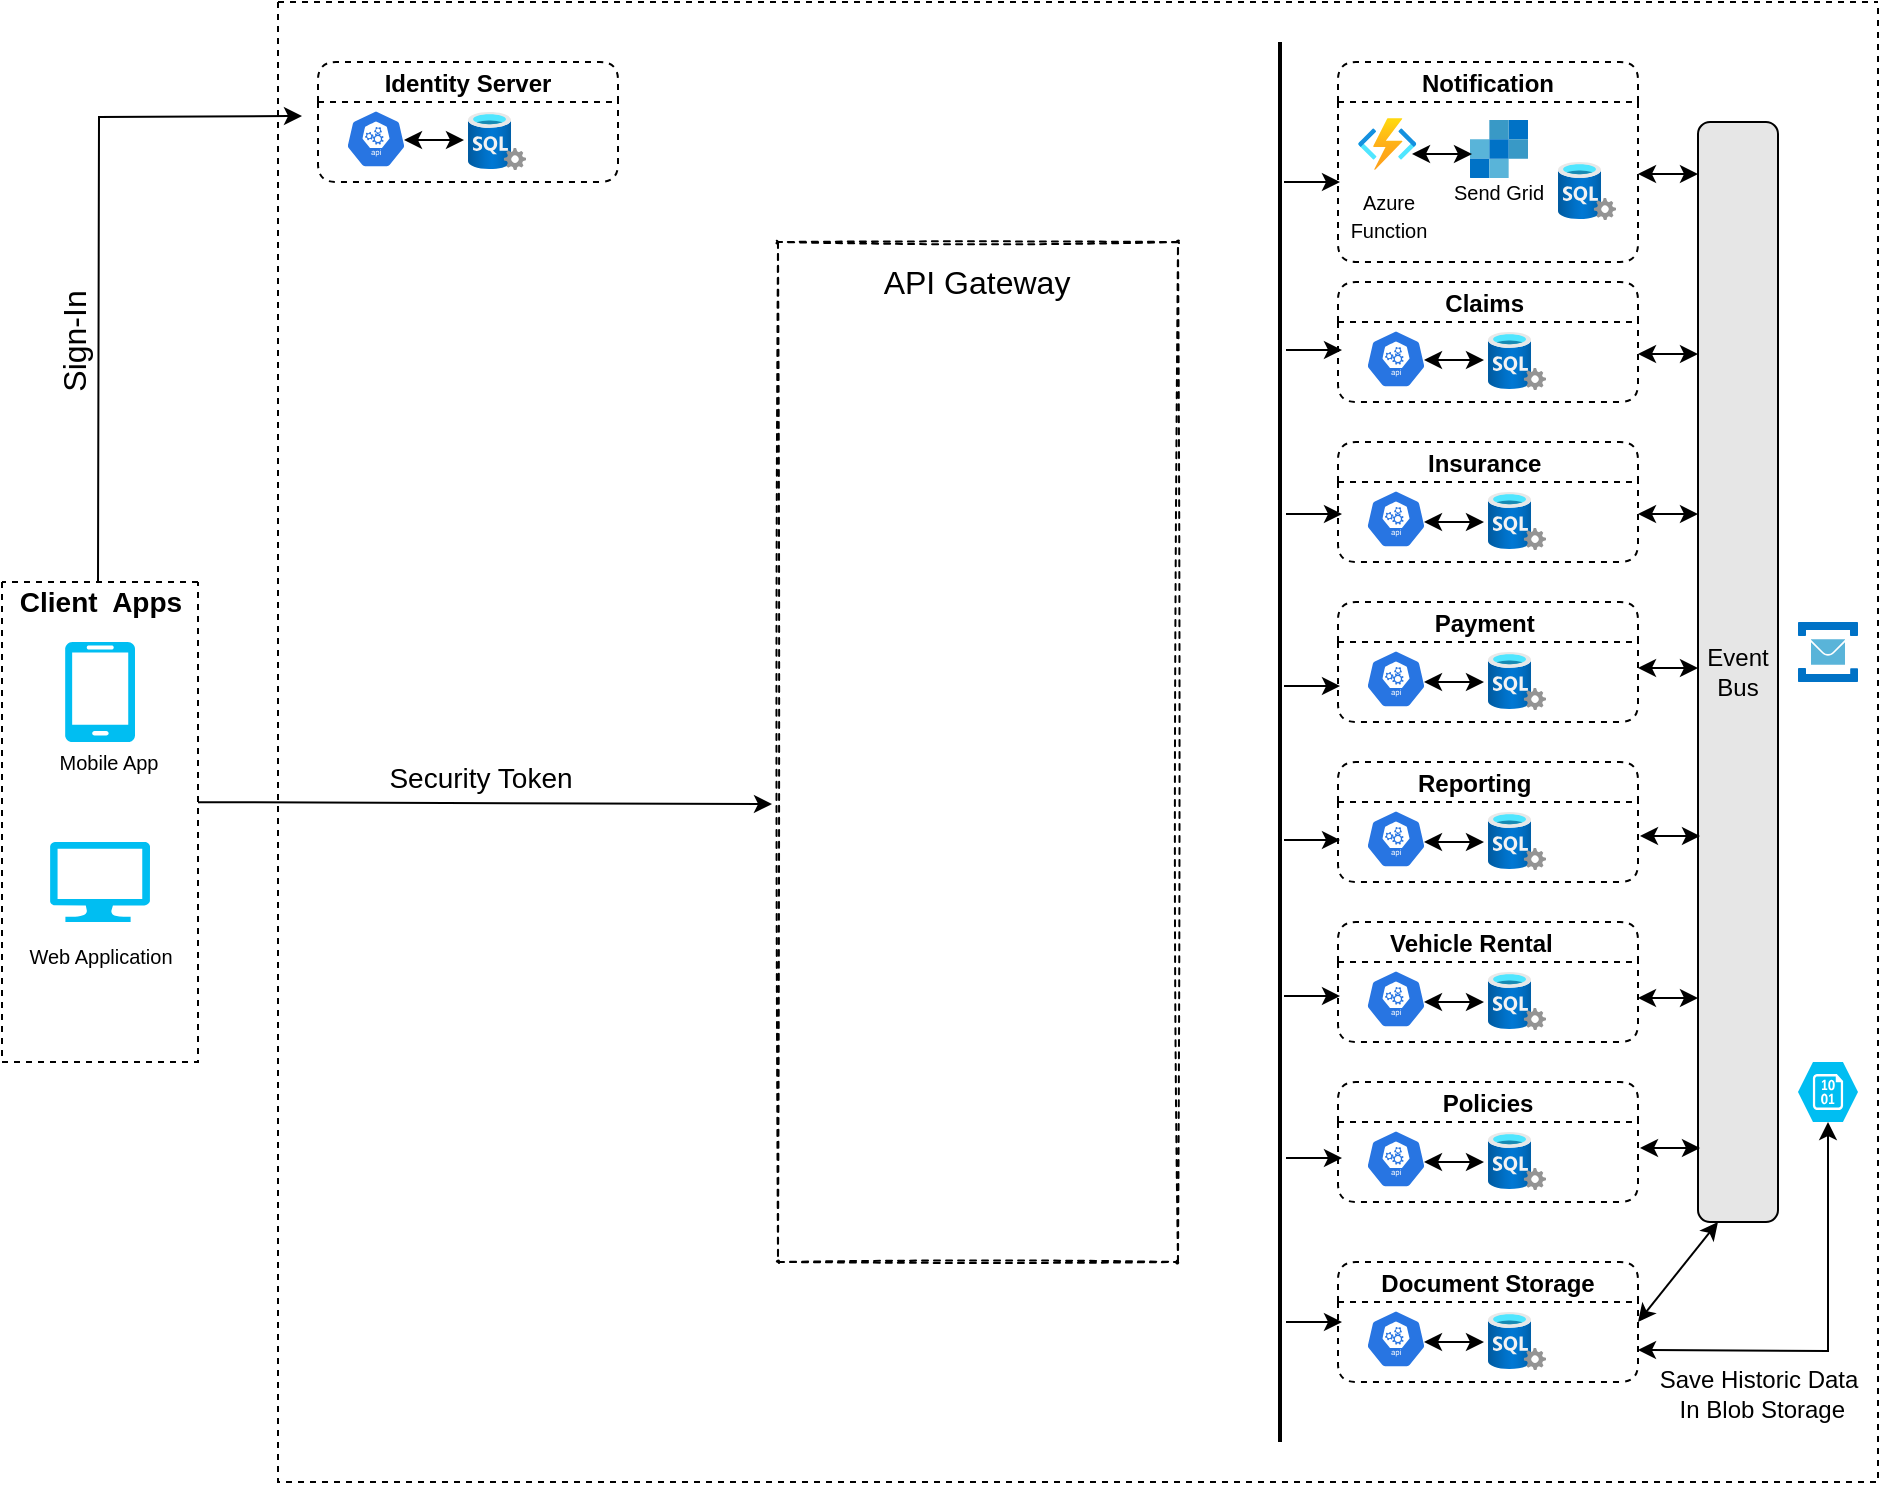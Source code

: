 <mxfile version="17.1.2" type="github">
  <diagram id="NDC4bo6qUV1IFUfRolQ6" name="Page-1">
    <mxGraphModel dx="1468" dy="796" grid="1" gridSize="10" guides="1" tooltips="1" connect="1" arrows="1" fold="1" page="1" pageScale="1" pageWidth="1169" pageHeight="827" math="0" shadow="0">
      <root>
        <mxCell id="0" />
        <mxCell id="1" parent="0" />
        <mxCell id="61lrkyeknkYS6H5JSlJV-2" value="Event Bus" style="rounded=1;whiteSpace=wrap;html=1;direction=north;fillColor=#E6E6E6;labelPosition=center;verticalLabelPosition=middle;align=center;verticalAlign=middle;flipH=0;flipV=0;" vertex="1" parent="1">
          <mxGeometry x="1060" y="70" width="40" height="550" as="geometry" />
        </mxCell>
        <mxCell id="61lrkyeknkYS6H5JSlJV-5" value="Claims " style="swimlane;startSize=20;glass=0;swimlaneLine=1;dashed=1;strokeWidth=1;swimlaneFillColor=none;rounded=1;shadow=0;sketch=0;swimlaneHead=1;horizontal=1;noLabel=0;collapsible=0;" vertex="1" parent="1">
          <mxGeometry x="880" y="150" width="150" height="60" as="geometry">
            <mxRectangle x="140" y="55" width="50" height="40" as="alternateBounds" />
          </mxGeometry>
        </mxCell>
        <mxCell id="61lrkyeknkYS6H5JSlJV-6" value="" style="sketch=0;html=1;dashed=0;whitespace=wrap;fillColor=#2875E2;strokeColor=#ffffff;points=[[0.005,0.63,0],[0.1,0.2,0],[0.9,0.2,0],[0.5,0,0],[0.995,0.63,0],[0.72,0.99,0],[0.5,1,0],[0.28,0.99,0]];shape=mxgraph.kubernetes.icon;prIcon=api" vertex="1" parent="61lrkyeknkYS6H5JSlJV-5">
          <mxGeometry x="4" y="24" width="50" height="29" as="geometry" />
        </mxCell>
        <mxCell id="61lrkyeknkYS6H5JSlJV-7" value="" style="aspect=fixed;html=1;points=[];align=center;image;fontSize=12;image=img/lib/azure2/databases/SQL_Server.svg;" vertex="1" parent="61lrkyeknkYS6H5JSlJV-5">
          <mxGeometry x="75" y="25" width="29" height="29" as="geometry" />
        </mxCell>
        <mxCell id="61lrkyeknkYS6H5JSlJV-8" value="" style="endArrow=classic;startArrow=classic;html=1;rounded=0;" edge="1" parent="61lrkyeknkYS6H5JSlJV-5">
          <mxGeometry width="50" height="50" relative="1" as="geometry">
            <mxPoint x="43" y="39" as="sourcePoint" />
            <mxPoint x="73" y="39" as="targetPoint" />
          </mxGeometry>
        </mxCell>
        <mxCell id="61lrkyeknkYS6H5JSlJV-9" value="" style="endArrow=classic;startArrow=classic;html=1;rounded=0;" edge="1" parent="1">
          <mxGeometry width="50" height="50" relative="1" as="geometry">
            <mxPoint x="1030" y="186" as="sourcePoint" />
            <mxPoint x="1060" y="186" as="targetPoint" />
          </mxGeometry>
        </mxCell>
        <mxCell id="61lrkyeknkYS6H5JSlJV-12" value="Insurance " style="swimlane;startSize=20;glass=0;swimlaneLine=1;dashed=1;strokeWidth=1;swimlaneFillColor=none;rounded=1;shadow=0;sketch=0;swimlaneHead=1;horizontal=1;noLabel=0;collapsible=0;" vertex="1" parent="1">
          <mxGeometry x="880" y="230" width="150" height="60" as="geometry">
            <mxRectangle x="140" y="55" width="50" height="40" as="alternateBounds" />
          </mxGeometry>
        </mxCell>
        <mxCell id="61lrkyeknkYS6H5JSlJV-13" value="" style="sketch=0;html=1;dashed=0;whitespace=wrap;fillColor=#2875E2;strokeColor=#ffffff;points=[[0.005,0.63,0],[0.1,0.2,0],[0.9,0.2,0],[0.5,0,0],[0.995,0.63,0],[0.72,0.99,0],[0.5,1,0],[0.28,0.99,0]];shape=mxgraph.kubernetes.icon;prIcon=api" vertex="1" parent="61lrkyeknkYS6H5JSlJV-12">
          <mxGeometry x="4" y="24" width="50" height="29" as="geometry" />
        </mxCell>
        <mxCell id="61lrkyeknkYS6H5JSlJV-14" value="" style="aspect=fixed;html=1;points=[];align=center;image;fontSize=12;image=img/lib/azure2/databases/SQL_Server.svg;" vertex="1" parent="61lrkyeknkYS6H5JSlJV-12">
          <mxGeometry x="75" y="25" width="29" height="29" as="geometry" />
        </mxCell>
        <mxCell id="61lrkyeknkYS6H5JSlJV-15" value="" style="endArrow=classic;startArrow=classic;html=1;rounded=0;" edge="1" parent="61lrkyeknkYS6H5JSlJV-12">
          <mxGeometry width="50" height="50" relative="1" as="geometry">
            <mxPoint x="43" y="40" as="sourcePoint" />
            <mxPoint x="73" y="40" as="targetPoint" />
          </mxGeometry>
        </mxCell>
        <mxCell id="61lrkyeknkYS6H5JSlJV-16" value="Payment " style="swimlane;startSize=20;glass=0;swimlaneLine=1;dashed=1;strokeWidth=1;swimlaneFillColor=none;rounded=1;shadow=0;sketch=0;swimlaneHead=1;horizontal=1;noLabel=0;collapsible=0;" vertex="1" parent="1">
          <mxGeometry x="880" y="310" width="150" height="60" as="geometry">
            <mxRectangle x="140" y="55" width="50" height="40" as="alternateBounds" />
          </mxGeometry>
        </mxCell>
        <mxCell id="61lrkyeknkYS6H5JSlJV-17" value="" style="sketch=0;html=1;dashed=0;whitespace=wrap;fillColor=#2875E2;strokeColor=#ffffff;points=[[0.005,0.63,0],[0.1,0.2,0],[0.9,0.2,0],[0.5,0,0],[0.995,0.63,0],[0.72,0.99,0],[0.5,1,0],[0.28,0.99,0]];shape=mxgraph.kubernetes.icon;prIcon=api" vertex="1" parent="61lrkyeknkYS6H5JSlJV-16">
          <mxGeometry x="4" y="24" width="50" height="29" as="geometry" />
        </mxCell>
        <mxCell id="61lrkyeknkYS6H5JSlJV-18" value="" style="aspect=fixed;html=1;points=[];align=center;image;fontSize=12;image=img/lib/azure2/databases/SQL_Server.svg;" vertex="1" parent="61lrkyeknkYS6H5JSlJV-16">
          <mxGeometry x="75" y="25" width="29" height="29" as="geometry" />
        </mxCell>
        <mxCell id="61lrkyeknkYS6H5JSlJV-19" value="" style="endArrow=classic;startArrow=classic;html=1;rounded=0;" edge="1" parent="61lrkyeknkYS6H5JSlJV-16">
          <mxGeometry width="50" height="50" relative="1" as="geometry">
            <mxPoint x="43" y="40" as="sourcePoint" />
            <mxPoint x="73" y="40" as="targetPoint" />
          </mxGeometry>
        </mxCell>
        <mxCell id="61lrkyeknkYS6H5JSlJV-20" value="Reporting    " style="swimlane;startSize=20;glass=0;swimlaneLine=1;dashed=1;strokeWidth=1;swimlaneFillColor=none;rounded=1;shadow=0;sketch=0;swimlaneHead=1;horizontal=1;noLabel=0;collapsible=0;" vertex="1" parent="1">
          <mxGeometry x="880" y="390" width="150" height="60" as="geometry">
            <mxRectangle x="140" y="55" width="50" height="40" as="alternateBounds" />
          </mxGeometry>
        </mxCell>
        <mxCell id="61lrkyeknkYS6H5JSlJV-21" value="" style="sketch=0;html=1;dashed=0;whitespace=wrap;fillColor=#2875E2;strokeColor=#ffffff;points=[[0.005,0.63,0],[0.1,0.2,0],[0.9,0.2,0],[0.5,0,0],[0.995,0.63,0],[0.72,0.99,0],[0.5,1,0],[0.28,0.99,0]];shape=mxgraph.kubernetes.icon;prIcon=api" vertex="1" parent="61lrkyeknkYS6H5JSlJV-20">
          <mxGeometry x="4" y="24" width="50" height="29" as="geometry" />
        </mxCell>
        <mxCell id="61lrkyeknkYS6H5JSlJV-22" value="" style="aspect=fixed;html=1;points=[];align=center;image;fontSize=12;image=img/lib/azure2/databases/SQL_Server.svg;" vertex="1" parent="61lrkyeknkYS6H5JSlJV-20">
          <mxGeometry x="75" y="25" width="29" height="29" as="geometry" />
        </mxCell>
        <mxCell id="61lrkyeknkYS6H5JSlJV-23" value="" style="endArrow=classic;startArrow=classic;html=1;rounded=0;" edge="1" parent="61lrkyeknkYS6H5JSlJV-20">
          <mxGeometry width="50" height="50" relative="1" as="geometry">
            <mxPoint x="43" y="40" as="sourcePoint" />
            <mxPoint x="73" y="40" as="targetPoint" />
          </mxGeometry>
        </mxCell>
        <mxCell id="61lrkyeknkYS6H5JSlJV-24" value="Vehicle Rental     " style="swimlane;startSize=20;glass=0;swimlaneLine=1;dashed=1;strokeWidth=1;swimlaneFillColor=none;rounded=1;shadow=0;sketch=0;swimlaneHead=1;horizontal=1;noLabel=0;collapsible=0;" vertex="1" parent="1">
          <mxGeometry x="880" y="470" width="150" height="60" as="geometry">
            <mxRectangle x="140" y="55" width="50" height="40" as="alternateBounds" />
          </mxGeometry>
        </mxCell>
        <mxCell id="61lrkyeknkYS6H5JSlJV-25" value="" style="sketch=0;html=1;dashed=0;whitespace=wrap;fillColor=#2875E2;strokeColor=#ffffff;points=[[0.005,0.63,0],[0.1,0.2,0],[0.9,0.2,0],[0.5,0,0],[0.995,0.63,0],[0.72,0.99,0],[0.5,1,0],[0.28,0.99,0]];shape=mxgraph.kubernetes.icon;prIcon=api" vertex="1" parent="61lrkyeknkYS6H5JSlJV-24">
          <mxGeometry x="4" y="24" width="50" height="29" as="geometry" />
        </mxCell>
        <mxCell id="61lrkyeknkYS6H5JSlJV-26" value="" style="aspect=fixed;html=1;points=[];align=center;image;fontSize=12;image=img/lib/azure2/databases/SQL_Server.svg;" vertex="1" parent="61lrkyeknkYS6H5JSlJV-24">
          <mxGeometry x="75" y="25" width="29" height="29" as="geometry" />
        </mxCell>
        <mxCell id="61lrkyeknkYS6H5JSlJV-27" value="" style="endArrow=classic;startArrow=classic;html=1;rounded=0;" edge="1" parent="61lrkyeknkYS6H5JSlJV-24">
          <mxGeometry width="50" height="50" relative="1" as="geometry">
            <mxPoint x="43" y="40" as="sourcePoint" />
            <mxPoint x="73" y="40" as="targetPoint" />
          </mxGeometry>
        </mxCell>
        <mxCell id="61lrkyeknkYS6H5JSlJV-32" value="Policies" style="swimlane;startSize=20;glass=0;swimlaneLine=1;dashed=1;strokeWidth=1;swimlaneFillColor=none;rounded=1;shadow=0;sketch=0;swimlaneHead=1;horizontal=1;noLabel=0;collapsible=0;" vertex="1" parent="1">
          <mxGeometry x="880" y="550" width="150" height="60" as="geometry">
            <mxRectangle x="140" y="55" width="50" height="40" as="alternateBounds" />
          </mxGeometry>
        </mxCell>
        <mxCell id="61lrkyeknkYS6H5JSlJV-33" value="" style="sketch=0;html=1;dashed=0;whitespace=wrap;fillColor=#2875E2;strokeColor=#ffffff;points=[[0.005,0.63,0],[0.1,0.2,0],[0.9,0.2,0],[0.5,0,0],[0.995,0.63,0],[0.72,0.99,0],[0.5,1,0],[0.28,0.99,0]];shape=mxgraph.kubernetes.icon;prIcon=api" vertex="1" parent="61lrkyeknkYS6H5JSlJV-32">
          <mxGeometry x="4" y="24" width="50" height="29" as="geometry" />
        </mxCell>
        <mxCell id="61lrkyeknkYS6H5JSlJV-34" value="" style="aspect=fixed;html=1;points=[];align=center;image;fontSize=12;image=img/lib/azure2/databases/SQL_Server.svg;" vertex="1" parent="61lrkyeknkYS6H5JSlJV-32">
          <mxGeometry x="75" y="25" width="29" height="29" as="geometry" />
        </mxCell>
        <mxCell id="61lrkyeknkYS6H5JSlJV-35" value="" style="endArrow=classic;startArrow=classic;html=1;rounded=0;" edge="1" parent="61lrkyeknkYS6H5JSlJV-32">
          <mxGeometry width="50" height="50" relative="1" as="geometry">
            <mxPoint x="43" y="40" as="sourcePoint" />
            <mxPoint x="73" y="40" as="targetPoint" />
          </mxGeometry>
        </mxCell>
        <mxCell id="61lrkyeknkYS6H5JSlJV-36" value="Document Storage" style="swimlane;startSize=20;glass=0;swimlaneLine=1;dashed=1;strokeWidth=1;swimlaneFillColor=none;rounded=1;shadow=0;sketch=0;swimlaneHead=1;horizontal=1;noLabel=0;collapsible=0;" vertex="1" parent="1">
          <mxGeometry x="880" y="640" width="150" height="60" as="geometry">
            <mxRectangle x="140" y="55" width="50" height="40" as="alternateBounds" />
          </mxGeometry>
        </mxCell>
        <mxCell id="61lrkyeknkYS6H5JSlJV-37" value="" style="sketch=0;html=1;dashed=0;whitespace=wrap;fillColor=#2875E2;strokeColor=#ffffff;points=[[0.005,0.63,0],[0.1,0.2,0],[0.9,0.2,0],[0.5,0,0],[0.995,0.63,0],[0.72,0.99,0],[0.5,1,0],[0.28,0.99,0]];shape=mxgraph.kubernetes.icon;prIcon=api" vertex="1" parent="61lrkyeknkYS6H5JSlJV-36">
          <mxGeometry x="4" y="24" width="50" height="29" as="geometry" />
        </mxCell>
        <mxCell id="61lrkyeknkYS6H5JSlJV-38" value="" style="aspect=fixed;html=1;points=[];align=center;image;fontSize=12;image=img/lib/azure2/databases/SQL_Server.svg;" vertex="1" parent="61lrkyeknkYS6H5JSlJV-36">
          <mxGeometry x="75" y="25" width="29" height="29" as="geometry" />
        </mxCell>
        <mxCell id="61lrkyeknkYS6H5JSlJV-39" value="" style="endArrow=classic;startArrow=classic;html=1;rounded=0;" edge="1" parent="61lrkyeknkYS6H5JSlJV-36">
          <mxGeometry width="50" height="50" relative="1" as="geometry">
            <mxPoint x="43" y="40" as="sourcePoint" />
            <mxPoint x="73" y="40" as="targetPoint" />
          </mxGeometry>
        </mxCell>
        <mxCell id="61lrkyeknkYS6H5JSlJV-40" value="" style="sketch=0;aspect=fixed;html=1;points=[];align=center;image;fontSize=12;image=img/lib/mscae/Service_Bus.svg;fillColor=#E6E6E6;" vertex="1" parent="1">
          <mxGeometry x="1110" y="320" width="30" height="30" as="geometry" />
        </mxCell>
        <mxCell id="61lrkyeknkYS6H5JSlJV-41" value="" style="endArrow=classic;startArrow=classic;html=1;rounded=0;" edge="1" parent="1">
          <mxGeometry width="50" height="50" relative="1" as="geometry">
            <mxPoint x="1030" y="266" as="sourcePoint" />
            <mxPoint x="1060" y="266" as="targetPoint" />
          </mxGeometry>
        </mxCell>
        <mxCell id="61lrkyeknkYS6H5JSlJV-42" value="" style="endArrow=classic;startArrow=classic;html=1;rounded=0;" edge="1" parent="1">
          <mxGeometry width="50" height="50" relative="1" as="geometry">
            <mxPoint x="1030" y="343" as="sourcePoint" />
            <mxPoint x="1060" y="343" as="targetPoint" />
          </mxGeometry>
        </mxCell>
        <mxCell id="61lrkyeknkYS6H5JSlJV-43" value="" style="endArrow=classic;startArrow=classic;html=1;rounded=0;" edge="1" parent="1">
          <mxGeometry width="50" height="50" relative="1" as="geometry">
            <mxPoint x="1031" y="427" as="sourcePoint" />
            <mxPoint x="1061" y="427" as="targetPoint" />
          </mxGeometry>
        </mxCell>
        <mxCell id="61lrkyeknkYS6H5JSlJV-44" value="" style="endArrow=classic;startArrow=classic;html=1;rounded=0;" edge="1" parent="1">
          <mxGeometry width="50" height="50" relative="1" as="geometry">
            <mxPoint x="1030" y="508" as="sourcePoint" />
            <mxPoint x="1060" y="508" as="targetPoint" />
          </mxGeometry>
        </mxCell>
        <mxCell id="61lrkyeknkYS6H5JSlJV-45" value="" style="endArrow=classic;startArrow=classic;html=1;rounded=0;" edge="1" parent="1">
          <mxGeometry width="50" height="50" relative="1" as="geometry">
            <mxPoint x="1031" y="583" as="sourcePoint" />
            <mxPoint x="1061" y="583" as="targetPoint" />
          </mxGeometry>
        </mxCell>
        <mxCell id="61lrkyeknkYS6H5JSlJV-46" value="" style="verticalLabelPosition=bottom;html=1;verticalAlign=top;align=center;strokeColor=none;fillColor=#00BEF2;shape=mxgraph.azure.storage_blob;" vertex="1" parent="1">
          <mxGeometry x="1110" y="540" width="30" height="30" as="geometry" />
        </mxCell>
        <mxCell id="61lrkyeknkYS6H5JSlJV-48" value="" style="endArrow=classic;startArrow=classic;html=1;rounded=0;edgeStyle=orthogonalEdgeStyle;entryX=0.5;entryY=1;entryDx=0;entryDy=0;entryPerimeter=0;" edge="1" parent="1" target="61lrkyeknkYS6H5JSlJV-46">
          <mxGeometry width="50" height="50" relative="1" as="geometry">
            <mxPoint x="1030" y="684" as="sourcePoint" />
            <mxPoint x="1140" y="684" as="targetPoint" />
          </mxGeometry>
        </mxCell>
        <mxCell id="61lrkyeknkYS6H5JSlJV-49" value="" style="endArrow=classic;startArrow=classic;html=1;rounded=0;entryX=0;entryY=0.25;entryDx=0;entryDy=0;" edge="1" parent="1" target="61lrkyeknkYS6H5JSlJV-2">
          <mxGeometry width="50" height="50" relative="1" as="geometry">
            <mxPoint x="1030" y="670" as="sourcePoint" />
            <mxPoint x="1070" y="650" as="targetPoint" />
          </mxGeometry>
        </mxCell>
        <mxCell id="61lrkyeknkYS6H5JSlJV-50" value="&lt;font style=&quot;font-size: 12px&quot;&gt;Save Historic Data&lt;br&gt;&amp;nbsp;In Blob Storage&lt;/font&gt;" style="text;html=1;align=center;verticalAlign=middle;resizable=0;points=[];autosize=1;strokeColor=none;fillColor=none;" vertex="1" parent="1">
          <mxGeometry x="1035" y="691" width="110" height="30" as="geometry" />
        </mxCell>
        <mxCell id="61lrkyeknkYS6H5JSlJV-55" value="Notification" style="swimlane;startSize=20;glass=0;swimlaneLine=1;dashed=1;strokeWidth=1;swimlaneFillColor=none;rounded=1;shadow=0;sketch=0;swimlaneHead=1;horizontal=1;noLabel=0;collapsible=0;" vertex="1" parent="1">
          <mxGeometry x="880" y="40" width="150" height="100" as="geometry">
            <mxRectangle x="140" y="55" width="50" height="40" as="alternateBounds" />
          </mxGeometry>
        </mxCell>
        <mxCell id="61lrkyeknkYS6H5JSlJV-59" value="&lt;span style=&quot;font-size: 10px&quot;&gt;Azure&lt;/span&gt;&lt;br style=&quot;font-size: 10px&quot;&gt;&lt;span style=&quot;font-size: 10px&quot;&gt;Function&lt;/span&gt;" style="html=1;points=[];align=center;image;fontSize=12;image=img/lib/azure2/compute/Function_Apps.svg;fillColor=#E6E6E6;" vertex="1" parent="61lrkyeknkYS6H5JSlJV-55">
          <mxGeometry x="10.14" y="26.5" width="29" height="29" as="geometry" />
        </mxCell>
        <mxCell id="61lrkyeknkYS6H5JSlJV-61" value="" style="sketch=0;aspect=fixed;html=1;points=[];align=center;image;fontSize=12;image=img/lib/mscae/SendGrid_Accounts.svg;fillColor=#E6E6E6;" vertex="1" parent="61lrkyeknkYS6H5JSlJV-55">
          <mxGeometry x="66" y="29" width="29" height="29" as="geometry" />
        </mxCell>
        <mxCell id="61lrkyeknkYS6H5JSlJV-64" value="" style="aspect=fixed;html=1;points=[];align=center;image;fontSize=12;image=img/lib/azure2/databases/SQL_Server.svg;" vertex="1" parent="61lrkyeknkYS6H5JSlJV-55">
          <mxGeometry x="110" y="50" width="29" height="29" as="geometry" />
        </mxCell>
        <mxCell id="61lrkyeknkYS6H5JSlJV-73" value="Send Grid" style="text;html=1;align=center;verticalAlign=middle;resizable=0;points=[];autosize=1;strokeColor=none;fillColor=none;fontSize=10;" vertex="1" parent="61lrkyeknkYS6H5JSlJV-55">
          <mxGeometry x="50" y="54.5" width="60" height="20" as="geometry" />
        </mxCell>
        <mxCell id="61lrkyeknkYS6H5JSlJV-62" value="" style="endArrow=classic;startArrow=classic;html=1;rounded=0;" edge="1" parent="1">
          <mxGeometry width="50" height="50" relative="1" as="geometry">
            <mxPoint x="917" y="86" as="sourcePoint" />
            <mxPoint x="947" y="86" as="targetPoint" />
          </mxGeometry>
        </mxCell>
        <mxCell id="61lrkyeknkYS6H5JSlJV-63" value="" style="endArrow=classic;startArrow=classic;html=1;rounded=0;" edge="1" parent="1">
          <mxGeometry width="50" height="50" relative="1" as="geometry">
            <mxPoint x="1030" y="96" as="sourcePoint" />
            <mxPoint x="1060" y="96" as="targetPoint" />
          </mxGeometry>
        </mxCell>
        <mxCell id="61lrkyeknkYS6H5JSlJV-78" value="" style="swimlane;startSize=0;fontSize=10;fillColor=#E6E6E6;collapsible=0;dashed=1;" vertex="1" parent="1">
          <mxGeometry x="350" y="10" width="800" height="740" as="geometry" />
        </mxCell>
        <mxCell id="61lrkyeknkYS6H5JSlJV-80" value="" style="line;strokeWidth=2;html=1;fontSize=10;fillColor=#E6E6E6;direction=south;" vertex="1" parent="61lrkyeknkYS6H5JSlJV-78">
          <mxGeometry x="496" y="20" width="10" height="700" as="geometry" />
        </mxCell>
        <mxCell id="61lrkyeknkYS6H5JSlJV-103" value="Identity Server" style="swimlane;startSize=20;glass=0;swimlaneLine=1;dashed=1;strokeWidth=1;swimlaneFillColor=none;rounded=1;shadow=0;sketch=0;swimlaneHead=1;horizontal=1;noLabel=0;collapsible=0;" vertex="1" parent="61lrkyeknkYS6H5JSlJV-78">
          <mxGeometry x="20" y="30" width="150" height="60" as="geometry">
            <mxRectangle x="140" y="55" width="50" height="40" as="alternateBounds" />
          </mxGeometry>
        </mxCell>
        <mxCell id="61lrkyeknkYS6H5JSlJV-104" value="" style="sketch=0;html=1;dashed=0;whitespace=wrap;fillColor=#2875E2;strokeColor=#ffffff;points=[[0.005,0.63,0],[0.1,0.2,0],[0.9,0.2,0],[0.5,0,0],[0.995,0.63,0],[0.72,0.99,0],[0.5,1,0],[0.28,0.99,0]];shape=mxgraph.kubernetes.icon;prIcon=api" vertex="1" parent="61lrkyeknkYS6H5JSlJV-103">
          <mxGeometry x="4" y="24" width="50" height="29" as="geometry" />
        </mxCell>
        <mxCell id="61lrkyeknkYS6H5JSlJV-105" value="" style="aspect=fixed;html=1;points=[];align=center;image;fontSize=12;image=img/lib/azure2/databases/SQL_Server.svg;" vertex="1" parent="61lrkyeknkYS6H5JSlJV-103">
          <mxGeometry x="75" y="25" width="29" height="29" as="geometry" />
        </mxCell>
        <mxCell id="61lrkyeknkYS6H5JSlJV-106" value="" style="endArrow=classic;startArrow=classic;html=1;rounded=0;" edge="1" parent="61lrkyeknkYS6H5JSlJV-103">
          <mxGeometry width="50" height="50" relative="1" as="geometry">
            <mxPoint x="43" y="39" as="sourcePoint" />
            <mxPoint x="73" y="39" as="targetPoint" />
          </mxGeometry>
        </mxCell>
        <mxCell id="61lrkyeknkYS6H5JSlJV-108" value="" style="swimlane;startSize=0;rounded=1;dashed=1;fontSize=10;strokeWidth=1;fillColor=#FFFFFF;glass=0;shadow=0;sketch=1;collapsible=0;" vertex="1" parent="61lrkyeknkYS6H5JSlJV-78">
          <mxGeometry x="250" y="120" width="200" height="510" as="geometry" />
        </mxCell>
        <mxCell id="61lrkyeknkYS6H5JSlJV-109" value="API Gateway" style="text;html=1;align=center;verticalAlign=middle;resizable=0;points=[];autosize=1;strokeColor=none;fillColor=none;fontSize=16;" vertex="1" parent="61lrkyeknkYS6H5JSlJV-108">
          <mxGeometry x="44" y="10" width="110" height="20" as="geometry" />
        </mxCell>
        <mxCell id="61lrkyeknkYS6H5JSlJV-116" value="" style="endArrow=classic;html=1;rounded=0;fontSize=16;exitX=1;exitY=0.417;exitDx=0;exitDy=0;exitPerimeter=0;" edge="1" parent="61lrkyeknkYS6H5JSlJV-78">
          <mxGeometry width="50" height="50" relative="1" as="geometry">
            <mxPoint x="-40" y="400.08" as="sourcePoint" />
            <mxPoint x="247" y="401" as="targetPoint" />
          </mxGeometry>
        </mxCell>
        <mxCell id="61lrkyeknkYS6H5JSlJV-85" value="" style="endArrow=classic;html=1;rounded=0;fontSize=10;" edge="1" parent="1">
          <mxGeometry width="50" height="50" relative="1" as="geometry">
            <mxPoint x="854" y="184" as="sourcePoint" />
            <mxPoint x="882" y="184" as="targetPoint" />
          </mxGeometry>
        </mxCell>
        <mxCell id="61lrkyeknkYS6H5JSlJV-86" value="" style="endArrow=classic;html=1;rounded=0;fontSize=10;" edge="1" parent="1">
          <mxGeometry width="50" height="50" relative="1" as="geometry">
            <mxPoint x="854" y="266" as="sourcePoint" />
            <mxPoint x="882" y="266" as="targetPoint" />
          </mxGeometry>
        </mxCell>
        <mxCell id="61lrkyeknkYS6H5JSlJV-87" value="" style="endArrow=classic;html=1;rounded=0;fontSize=10;" edge="1" parent="1">
          <mxGeometry width="50" height="50" relative="1" as="geometry">
            <mxPoint x="853" y="352" as="sourcePoint" />
            <mxPoint x="881" y="352" as="targetPoint" />
          </mxGeometry>
        </mxCell>
        <mxCell id="61lrkyeknkYS6H5JSlJV-88" value="" style="endArrow=classic;html=1;rounded=0;fontSize=10;" edge="1" parent="1">
          <mxGeometry width="50" height="50" relative="1" as="geometry">
            <mxPoint x="853" y="429" as="sourcePoint" />
            <mxPoint x="881" y="429" as="targetPoint" />
          </mxGeometry>
        </mxCell>
        <mxCell id="61lrkyeknkYS6H5JSlJV-89" value="" style="endArrow=classic;html=1;rounded=0;fontSize=10;" edge="1" parent="1">
          <mxGeometry width="50" height="50" relative="1" as="geometry">
            <mxPoint x="853" y="507" as="sourcePoint" />
            <mxPoint x="881" y="507" as="targetPoint" />
          </mxGeometry>
        </mxCell>
        <mxCell id="61lrkyeknkYS6H5JSlJV-90" value="" style="endArrow=classic;html=1;rounded=0;fontSize=10;" edge="1" parent="1">
          <mxGeometry width="50" height="50" relative="1" as="geometry">
            <mxPoint x="854" y="588" as="sourcePoint" />
            <mxPoint x="882" y="588" as="targetPoint" />
          </mxGeometry>
        </mxCell>
        <mxCell id="61lrkyeknkYS6H5JSlJV-91" value="" style="endArrow=classic;html=1;rounded=0;fontSize=10;" edge="1" parent="1">
          <mxGeometry width="50" height="50" relative="1" as="geometry">
            <mxPoint x="854" y="670" as="sourcePoint" />
            <mxPoint x="882" y="670" as="targetPoint" />
          </mxGeometry>
        </mxCell>
        <mxCell id="61lrkyeknkYS6H5JSlJV-92" value="" style="endArrow=classic;html=1;rounded=0;fontSize=10;" edge="1" parent="1">
          <mxGeometry width="50" height="50" relative="1" as="geometry">
            <mxPoint x="853" y="100" as="sourcePoint" />
            <mxPoint x="881" y="100" as="targetPoint" />
          </mxGeometry>
        </mxCell>
        <mxCell id="61lrkyeknkYS6H5JSlJV-93" value="" style="swimlane;startSize=0;fontSize=10;strokeWidth=1;fillColor=#E6E6E6;collapsible=0;dashed=1;rounded=1;noLabel=0;" vertex="1" parent="1">
          <mxGeometry x="212" y="300" width="98" height="240" as="geometry" />
        </mxCell>
        <mxCell id="61lrkyeknkYS6H5JSlJV-94" value="&lt;b&gt;Client&amp;nbsp; Apps&lt;/b&gt;" style="text;html=1;align=center;verticalAlign=middle;resizable=0;points=[];autosize=1;strokeColor=none;fillColor=none;fontSize=14;" vertex="1" parent="61lrkyeknkYS6H5JSlJV-93">
          <mxGeometry x="-1" width="100" height="20" as="geometry" />
        </mxCell>
        <mxCell id="61lrkyeknkYS6H5JSlJV-97" value="Mobile App&lt;br&gt;" style="text;html=1;align=center;verticalAlign=middle;resizable=0;points=[];autosize=1;strokeColor=none;fillColor=none;fontSize=10;" vertex="1" parent="61lrkyeknkYS6H5JSlJV-93">
          <mxGeometry x="23" y="80" width="60" height="20" as="geometry" />
        </mxCell>
        <mxCell id="61lrkyeknkYS6H5JSlJV-98" value="" style="verticalLabelPosition=bottom;html=1;verticalAlign=top;align=center;strokeColor=none;fillColor=#00BEF2;shape=mxgraph.azure.computer;pointerEvents=1;rounded=1;dashed=1;fontSize=10;" vertex="1" parent="61lrkyeknkYS6H5JSlJV-93">
          <mxGeometry x="24" y="130" width="50" height="40" as="geometry" />
        </mxCell>
        <mxCell id="61lrkyeknkYS6H5JSlJV-101" value="" style="verticalLabelPosition=bottom;html=1;verticalAlign=top;align=center;strokeColor=none;fillColor=#00BEF2;shape=mxgraph.azure.mobile;pointerEvents=1;rounded=1;dashed=1;fontSize=10;" vertex="1" parent="61lrkyeknkYS6H5JSlJV-93">
          <mxGeometry x="31.5" y="30" width="35" height="50" as="geometry" />
        </mxCell>
        <mxCell id="61lrkyeknkYS6H5JSlJV-99" value="Web Application" style="text;html=1;align=center;verticalAlign=middle;resizable=0;points=[];autosize=1;strokeColor=none;fillColor=none;fontSize=10;" vertex="1" parent="1">
          <mxGeometry x="216" y="477" width="90" height="20" as="geometry" />
        </mxCell>
        <mxCell id="61lrkyeknkYS6H5JSlJV-112" value="" style="endArrow=none;html=1;rounded=0;fontSize=16;edgeStyle=orthogonalEdgeStyle;endFill=0;startArrow=classic;startFill=1;" edge="1" parent="1">
          <mxGeometry width="50" height="50" relative="1" as="geometry">
            <mxPoint x="362" y="67" as="sourcePoint" />
            <mxPoint x="260" y="300" as="targetPoint" />
          </mxGeometry>
        </mxCell>
        <mxCell id="61lrkyeknkYS6H5JSlJV-114" value="Sign-In&lt;br&gt;" style="text;html=1;align=center;verticalAlign=middle;resizable=0;points=[];autosize=1;strokeColor=none;fillColor=none;fontSize=16;rotation=270;" vertex="1" parent="1">
          <mxGeometry x="213" y="170" width="70" height="20" as="geometry" />
        </mxCell>
        <mxCell id="61lrkyeknkYS6H5JSlJV-117" value="Security Token" style="text;html=1;align=center;verticalAlign=middle;resizable=0;points=[];autosize=1;strokeColor=none;fillColor=none;fontSize=14;" vertex="1" parent="1">
          <mxGeometry x="396" y="388" width="110" height="20" as="geometry" />
        </mxCell>
      </root>
    </mxGraphModel>
  </diagram>
</mxfile>
